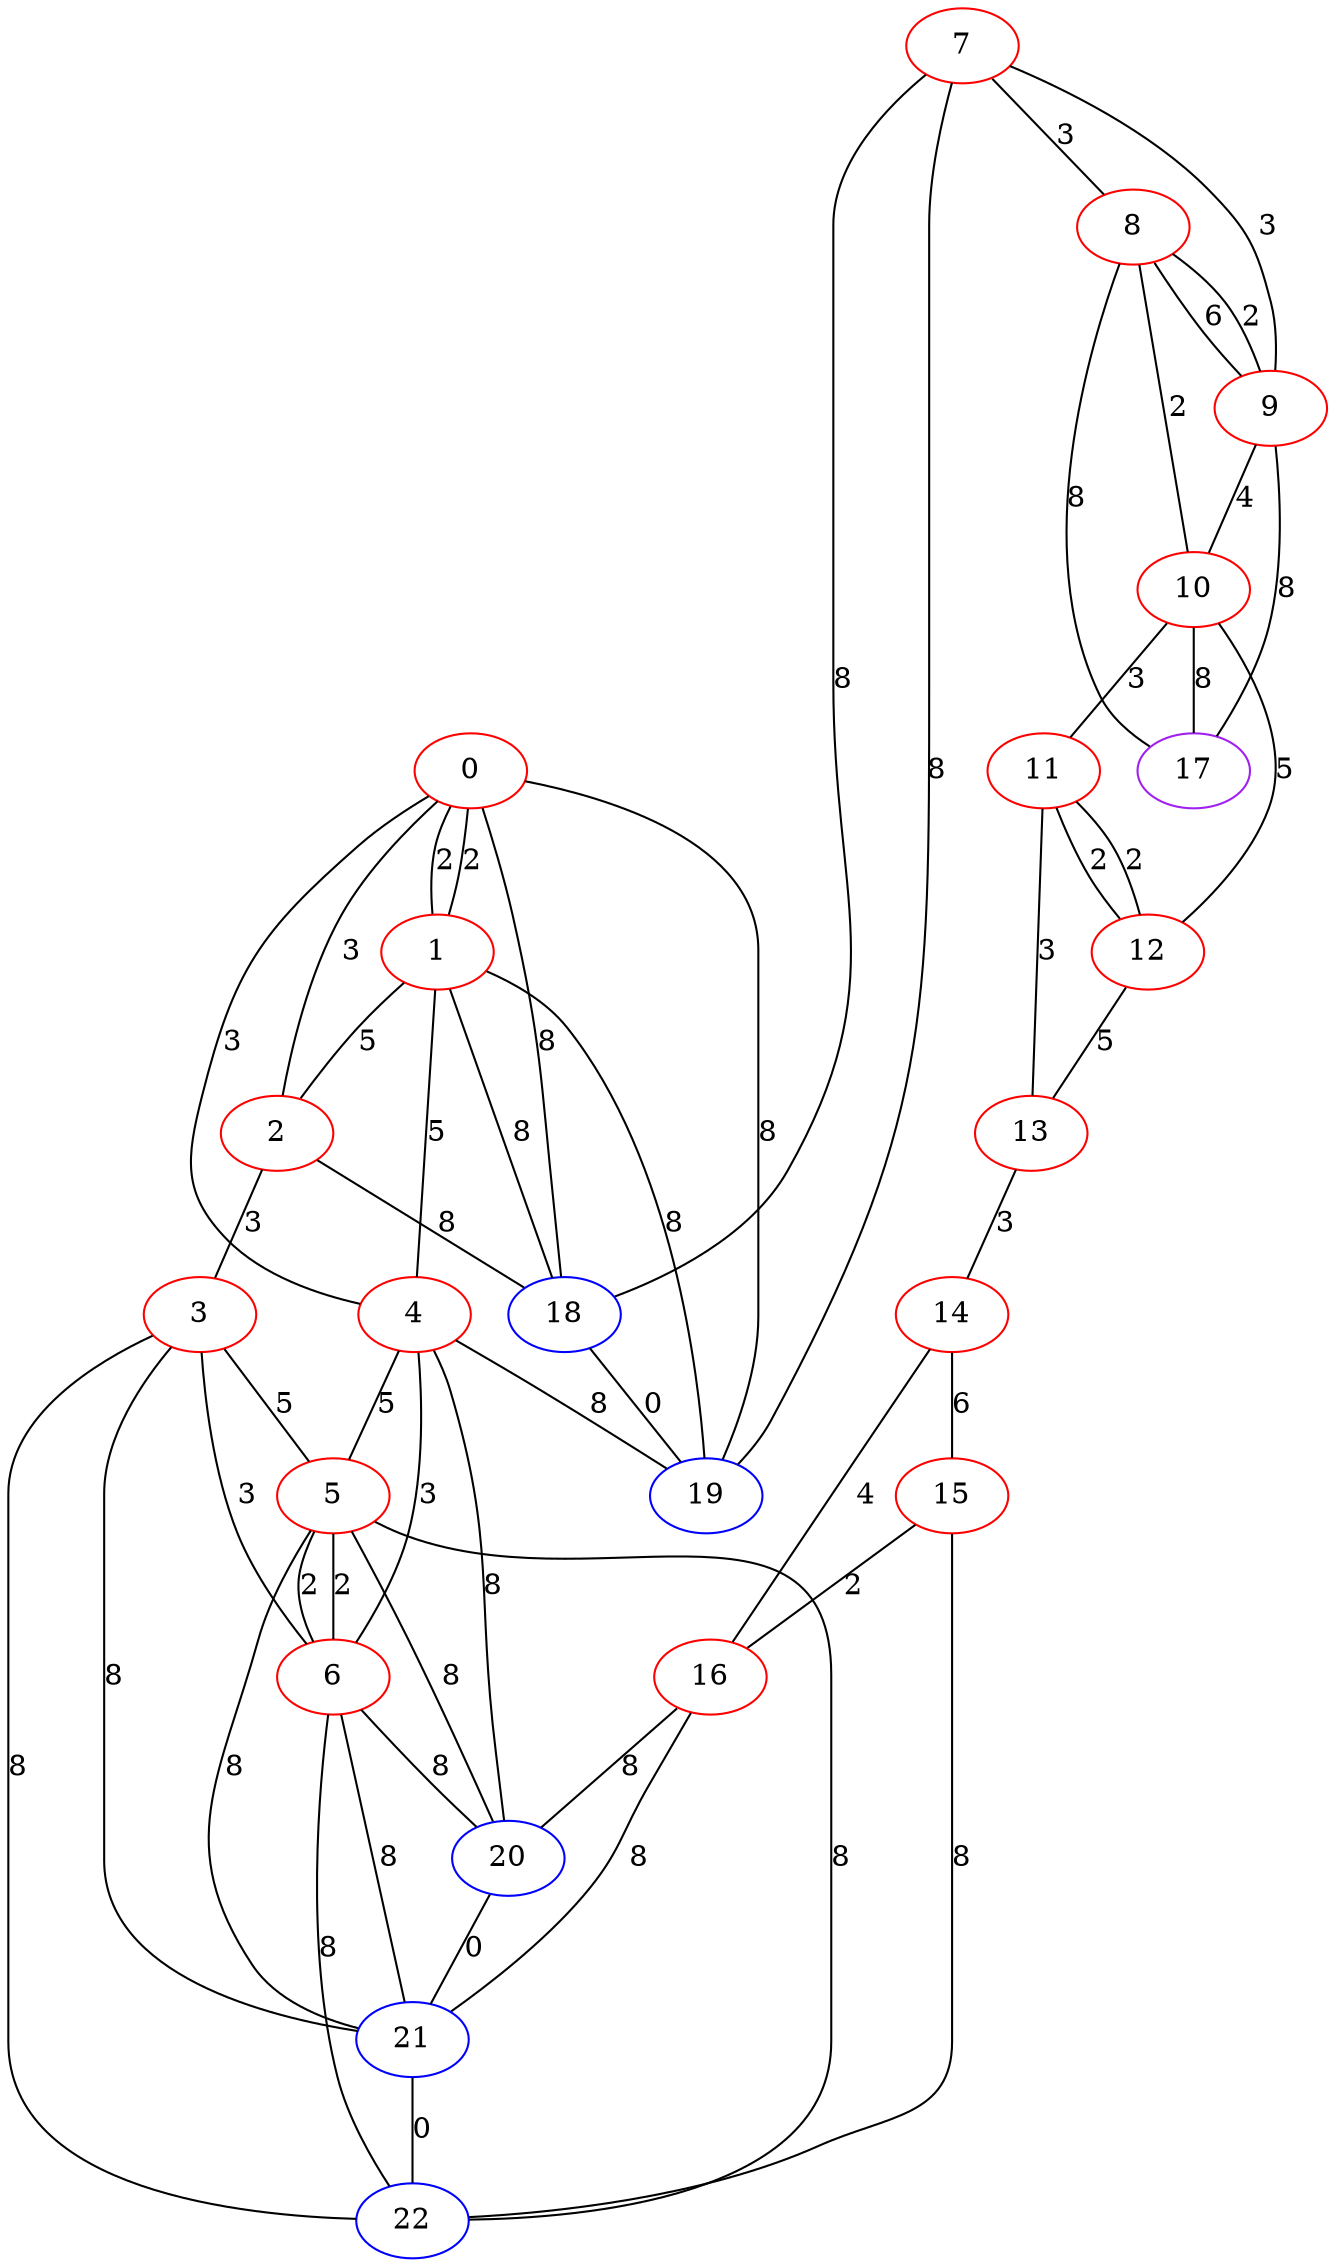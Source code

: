 graph "" {
0 [color=red, weight=1];
1 [color=red, weight=1];
2 [color=red, weight=1];
3 [color=red, weight=1];
4 [color=red, weight=1];
5 [color=red, weight=1];
6 [color=red, weight=1];
7 [color=red, weight=1];
8 [color=red, weight=1];
9 [color=red, weight=1];
10 [color=red, weight=1];
11 [color=red, weight=1];
12 [color=red, weight=1];
13 [color=red, weight=1];
14 [color=red, weight=1];
15 [color=red, weight=1];
16 [color=red, weight=1];
17 [color=purple, weight=4];
18 [color=blue, weight=3];
19 [color=blue, weight=3];
20 [color=blue, weight=3];
21 [color=blue, weight=3];
22 [color=blue, weight=3];
0 -- 1  [key=0, label=2];
0 -- 1  [key=1, label=2];
0 -- 2  [key=0, label=3];
0 -- 19  [key=0, label=8];
0 -- 4  [key=0, label=3];
0 -- 18  [key=0, label=8];
1 -- 2  [key=0, label=5];
1 -- 19  [key=0, label=8];
1 -- 4  [key=0, label=5];
1 -- 18  [key=0, label=8];
2 -- 18  [key=0, label=8];
2 -- 3  [key=0, label=3];
3 -- 22  [key=0, label=8];
3 -- 5  [key=0, label=5];
3 -- 6  [key=0, label=3];
3 -- 21  [key=0, label=8];
4 -- 5  [key=0, label=5];
4 -- 6  [key=0, label=3];
4 -- 19  [key=0, label=8];
4 -- 20  [key=0, label=8];
5 -- 6  [key=0, label=2];
5 -- 6  [key=1, label=2];
5 -- 20  [key=0, label=8];
5 -- 21  [key=0, label=8];
5 -- 22  [key=0, label=8];
6 -- 20  [key=0, label=8];
6 -- 21  [key=0, label=8];
6 -- 22  [key=0, label=8];
7 -- 8  [key=0, label=3];
7 -- 9  [key=0, label=3];
7 -- 18  [key=0, label=8];
7 -- 19  [key=0, label=8];
8 -- 9  [key=0, label=6];
8 -- 9  [key=1, label=2];
8 -- 10  [key=0, label=2];
8 -- 17  [key=0, label=8];
9 -- 17  [key=0, label=8];
9 -- 10  [key=0, label=4];
10 -- 11  [key=0, label=3];
10 -- 12  [key=0, label=5];
10 -- 17  [key=0, label=8];
11 -- 12  [key=0, label=2];
11 -- 12  [key=1, label=2];
11 -- 13  [key=0, label=3];
12 -- 13  [key=0, label=5];
13 -- 14  [key=0, label=3];
14 -- 16  [key=0, label=4];
14 -- 15  [key=0, label=6];
15 -- 16  [key=0, label=2];
15 -- 22  [key=0, label=8];
16 -- 20  [key=0, label=8];
16 -- 21  [key=0, label=8];
18 -- 19  [key=0, label=0];
20 -- 21  [key=0, label=0];
21 -- 22  [key=0, label=0];
}
